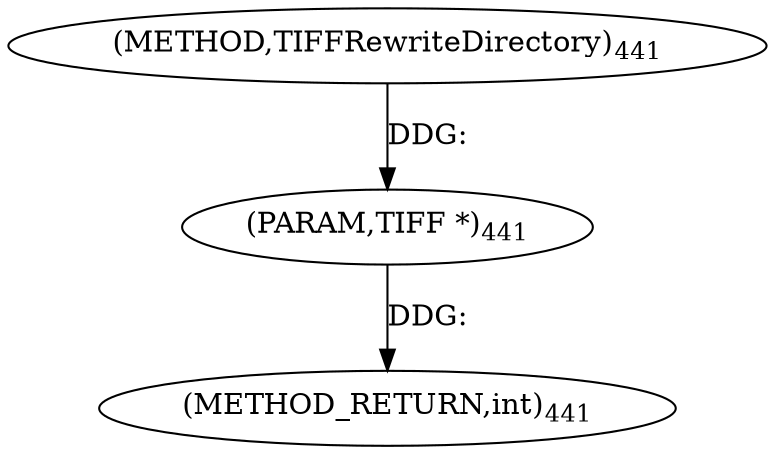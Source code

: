 digraph "TIFFRewriteDirectory" {  
"8842" [label = <(METHOD,TIFFRewriteDirectory)<SUB>441</SUB>> ]
"8844" [label = <(METHOD_RETURN,int)<SUB>441</SUB>> ]
"8843" [label = <(PARAM,TIFF *)<SUB>441</SUB>> ]
  "8843" -> "8844"  [ label = "DDG: "] 
  "8842" -> "8843"  [ label = "DDG: "] 
}
